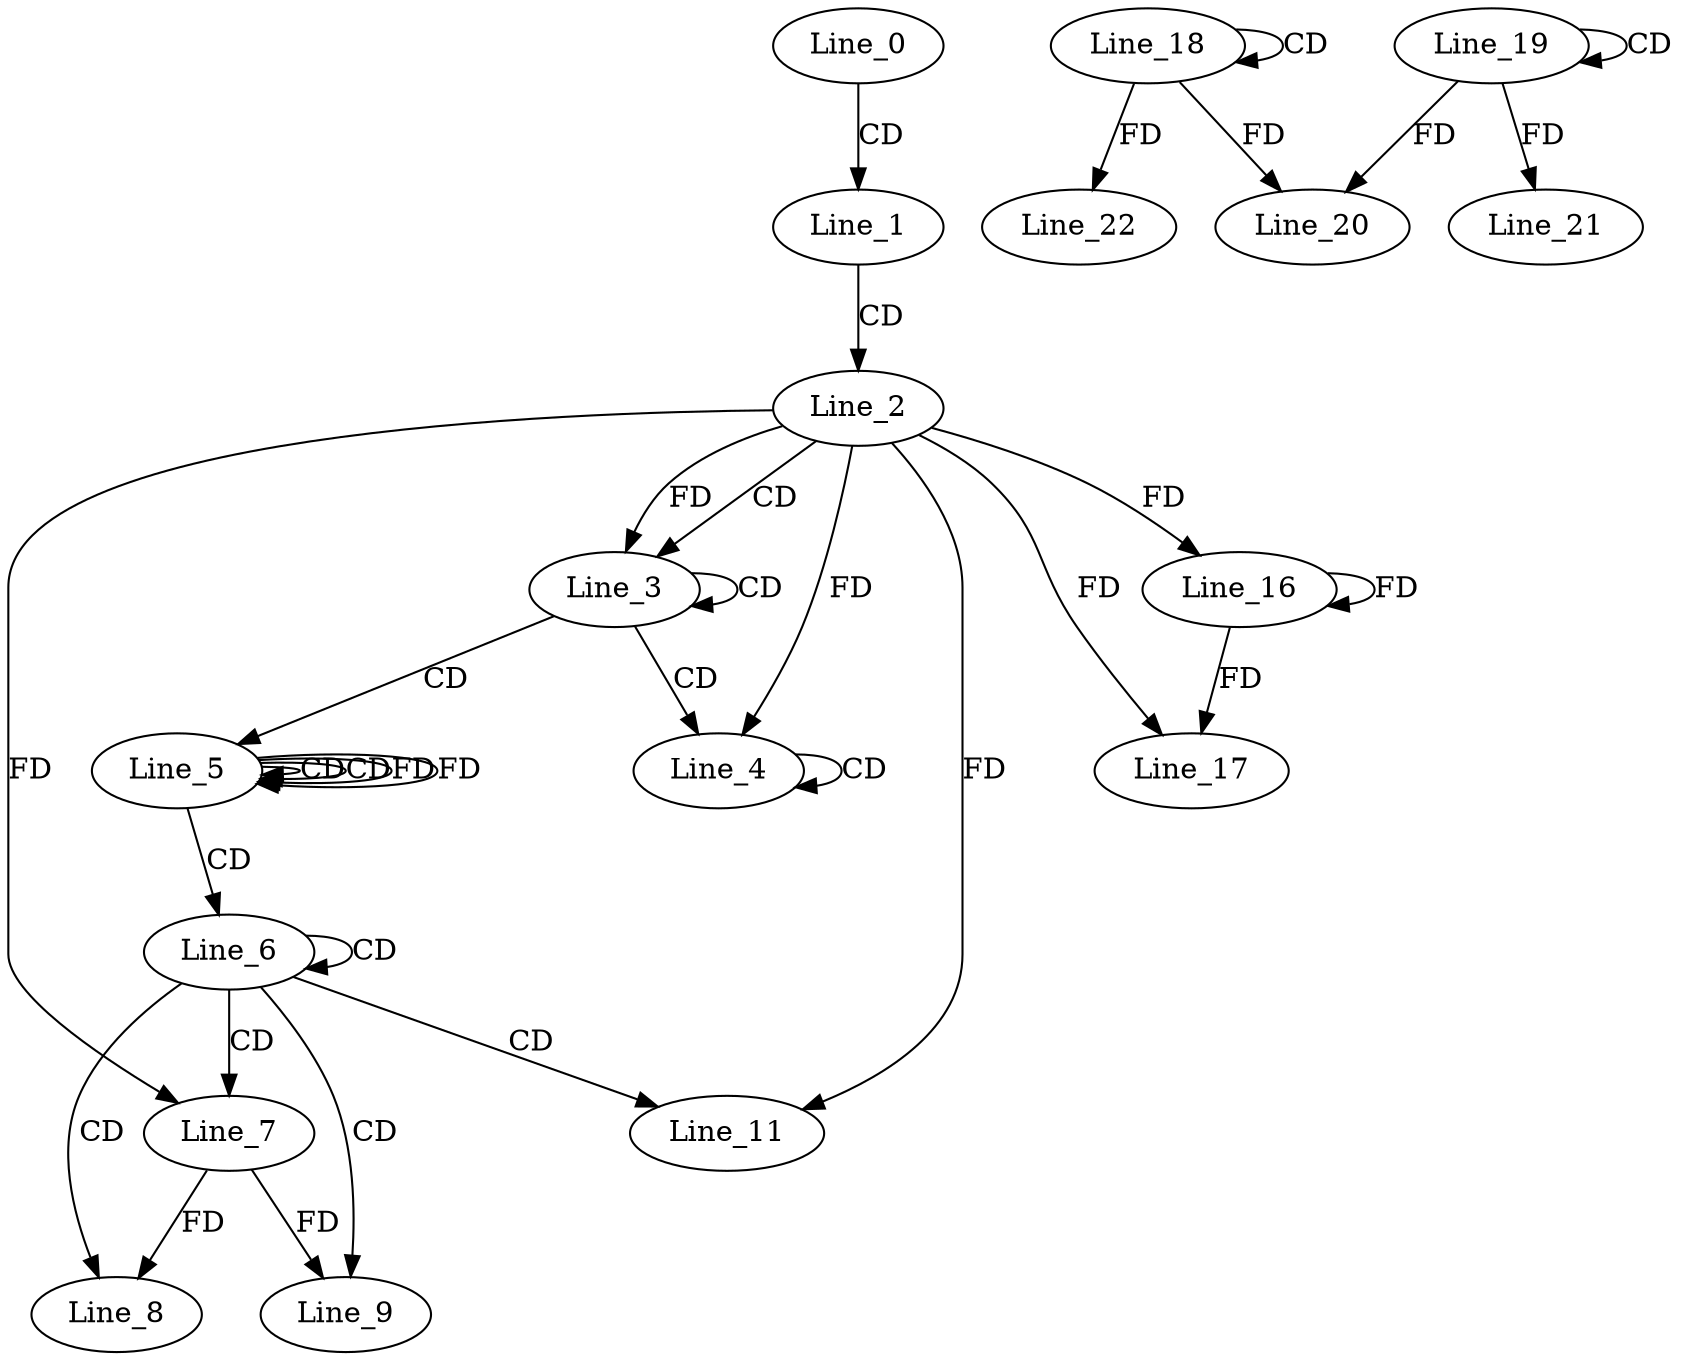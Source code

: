 digraph G {
  Line_0;
  Line_1;
  Line_2;
  Line_3;
  Line_3;
  Line_4;
  Line_4;
  Line_5;
  Line_5;
  Line_5;
  Line_6;
  Line_6;
  Line_7;
  Line_7;
  Line_8;
  Line_9;
  Line_11;
  Line_16;
  Line_16;
  Line_16;
  Line_17;
  Line_18;
  Line_18;
  Line_19;
  Line_19;
  Line_20;
  Line_20;
  Line_21;
  Line_22;
  Line_0 -> Line_1 [ label="CD" ];
  Line_1 -> Line_2 [ label="CD" ];
  Line_2 -> Line_3 [ label="CD" ];
  Line_3 -> Line_3 [ label="CD" ];
  Line_2 -> Line_3 [ label="FD" ];
  Line_3 -> Line_4 [ label="CD" ];
  Line_4 -> Line_4 [ label="CD" ];
  Line_2 -> Line_4 [ label="FD" ];
  Line_3 -> Line_5 [ label="CD" ];
  Line_5 -> Line_5 [ label="CD" ];
  Line_5 -> Line_5 [ label="CD" ];
  Line_5 -> Line_5 [ label="FD" ];
  Line_5 -> Line_6 [ label="CD" ];
  Line_6 -> Line_6 [ label="CD" ];
  Line_6 -> Line_7 [ label="CD" ];
  Line_2 -> Line_7 [ label="FD" ];
  Line_6 -> Line_8 [ label="CD" ];
  Line_7 -> Line_8 [ label="FD" ];
  Line_6 -> Line_9 [ label="CD" ];
  Line_7 -> Line_9 [ label="FD" ];
  Line_6 -> Line_11 [ label="CD" ];
  Line_2 -> Line_11 [ label="FD" ];
  Line_2 -> Line_16 [ label="FD" ];
  Line_16 -> Line_16 [ label="FD" ];
  Line_2 -> Line_17 [ label="FD" ];
  Line_16 -> Line_17 [ label="FD" ];
  Line_18 -> Line_18 [ label="CD" ];
  Line_19 -> Line_19 [ label="CD" ];
  Line_19 -> Line_20 [ label="FD" ];
  Line_18 -> Line_20 [ label="FD" ];
  Line_19 -> Line_21 [ label="FD" ];
  Line_18 -> Line_22 [ label="FD" ];
  Line_5 -> Line_5 [ label="FD" ];
}
